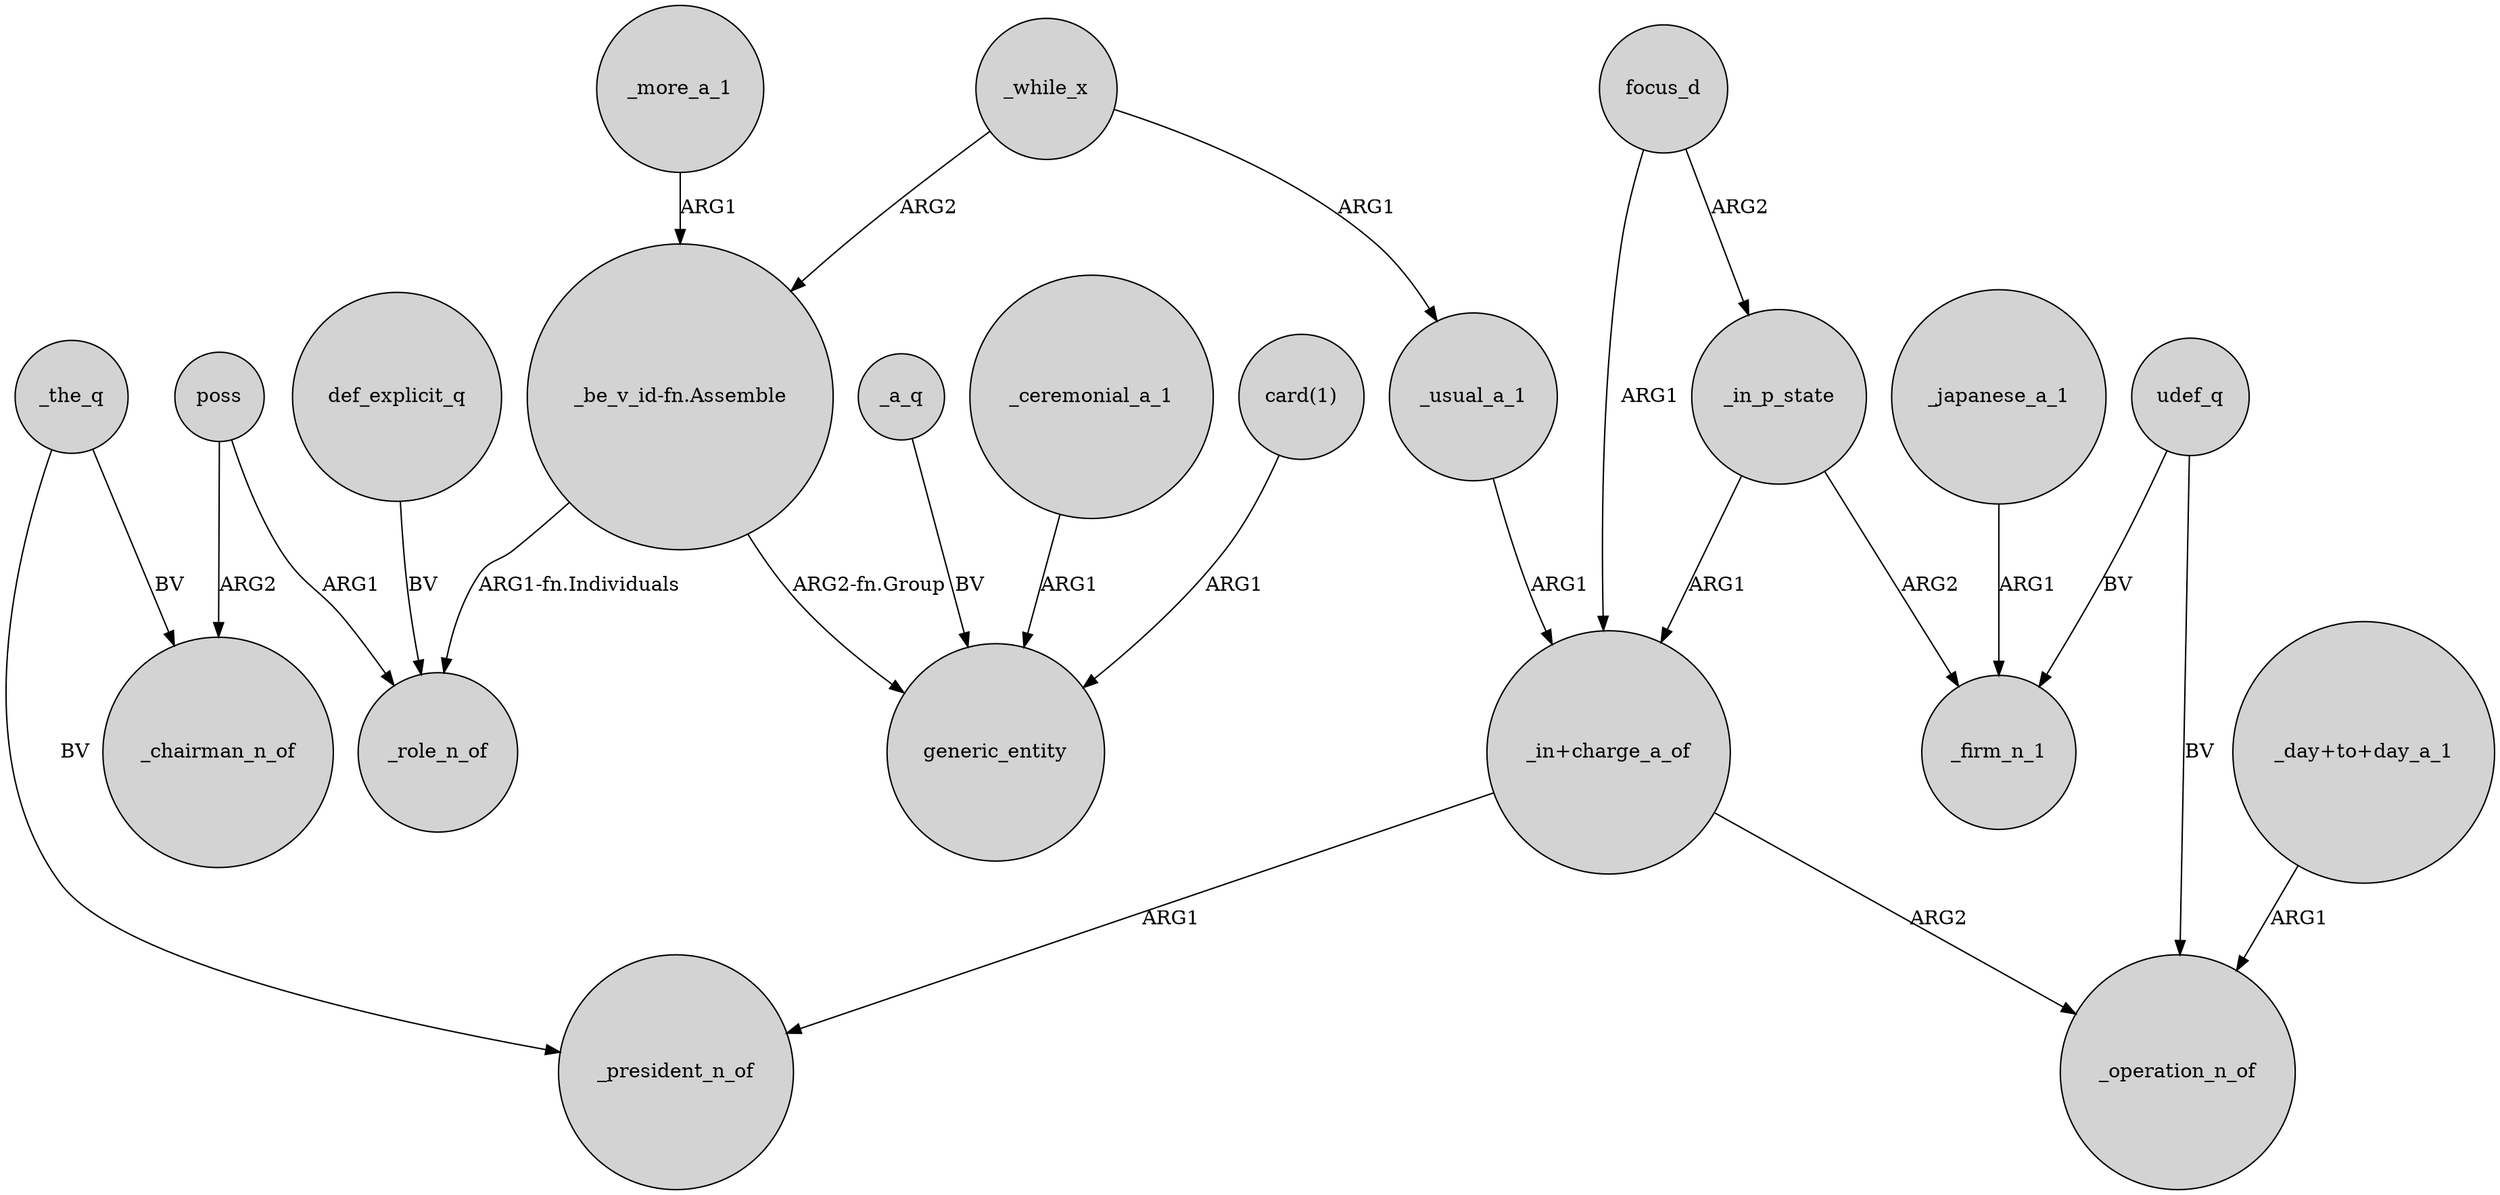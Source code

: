 digraph {
	node [shape=circle style=filled]
	"_in+charge_a_of" -> _president_n_of [label=ARG1]
	_while_x -> _usual_a_1 [label=ARG1]
	"card(1)" -> generic_entity [label=ARG1]
	focus_d -> "_in+charge_a_of" [label=ARG1]
	focus_d -> _in_p_state [label=ARG2]
	poss -> _role_n_of [label=ARG1]
	"_day+to+day_a_1" -> _operation_n_of [label=ARG1]
	"_be_v_id-fn.Assemble" -> generic_entity [label="ARG2-fn.Group"]
	udef_q -> _firm_n_1 [label=BV]
	"_in+charge_a_of" -> _operation_n_of [label=ARG2]
	poss -> _chairman_n_of [label=ARG2]
	_a_q -> generic_entity [label=BV]
	udef_q -> _operation_n_of [label=BV]
	_ceremonial_a_1 -> generic_entity [label=ARG1]
	_more_a_1 -> "_be_v_id-fn.Assemble" [label=ARG1]
	"_be_v_id-fn.Assemble" -> _role_n_of [label="ARG1-fn.Individuals"]
	_while_x -> "_be_v_id-fn.Assemble" [label=ARG2]
	_the_q -> _chairman_n_of [label=BV]
	_the_q -> _president_n_of [label=BV]
	_japanese_a_1 -> _firm_n_1 [label=ARG1]
	def_explicit_q -> _role_n_of [label=BV]
	_in_p_state -> _firm_n_1 [label=ARG2]
	_in_p_state -> "_in+charge_a_of" [label=ARG1]
	_usual_a_1 -> "_in+charge_a_of" [label=ARG1]
}
